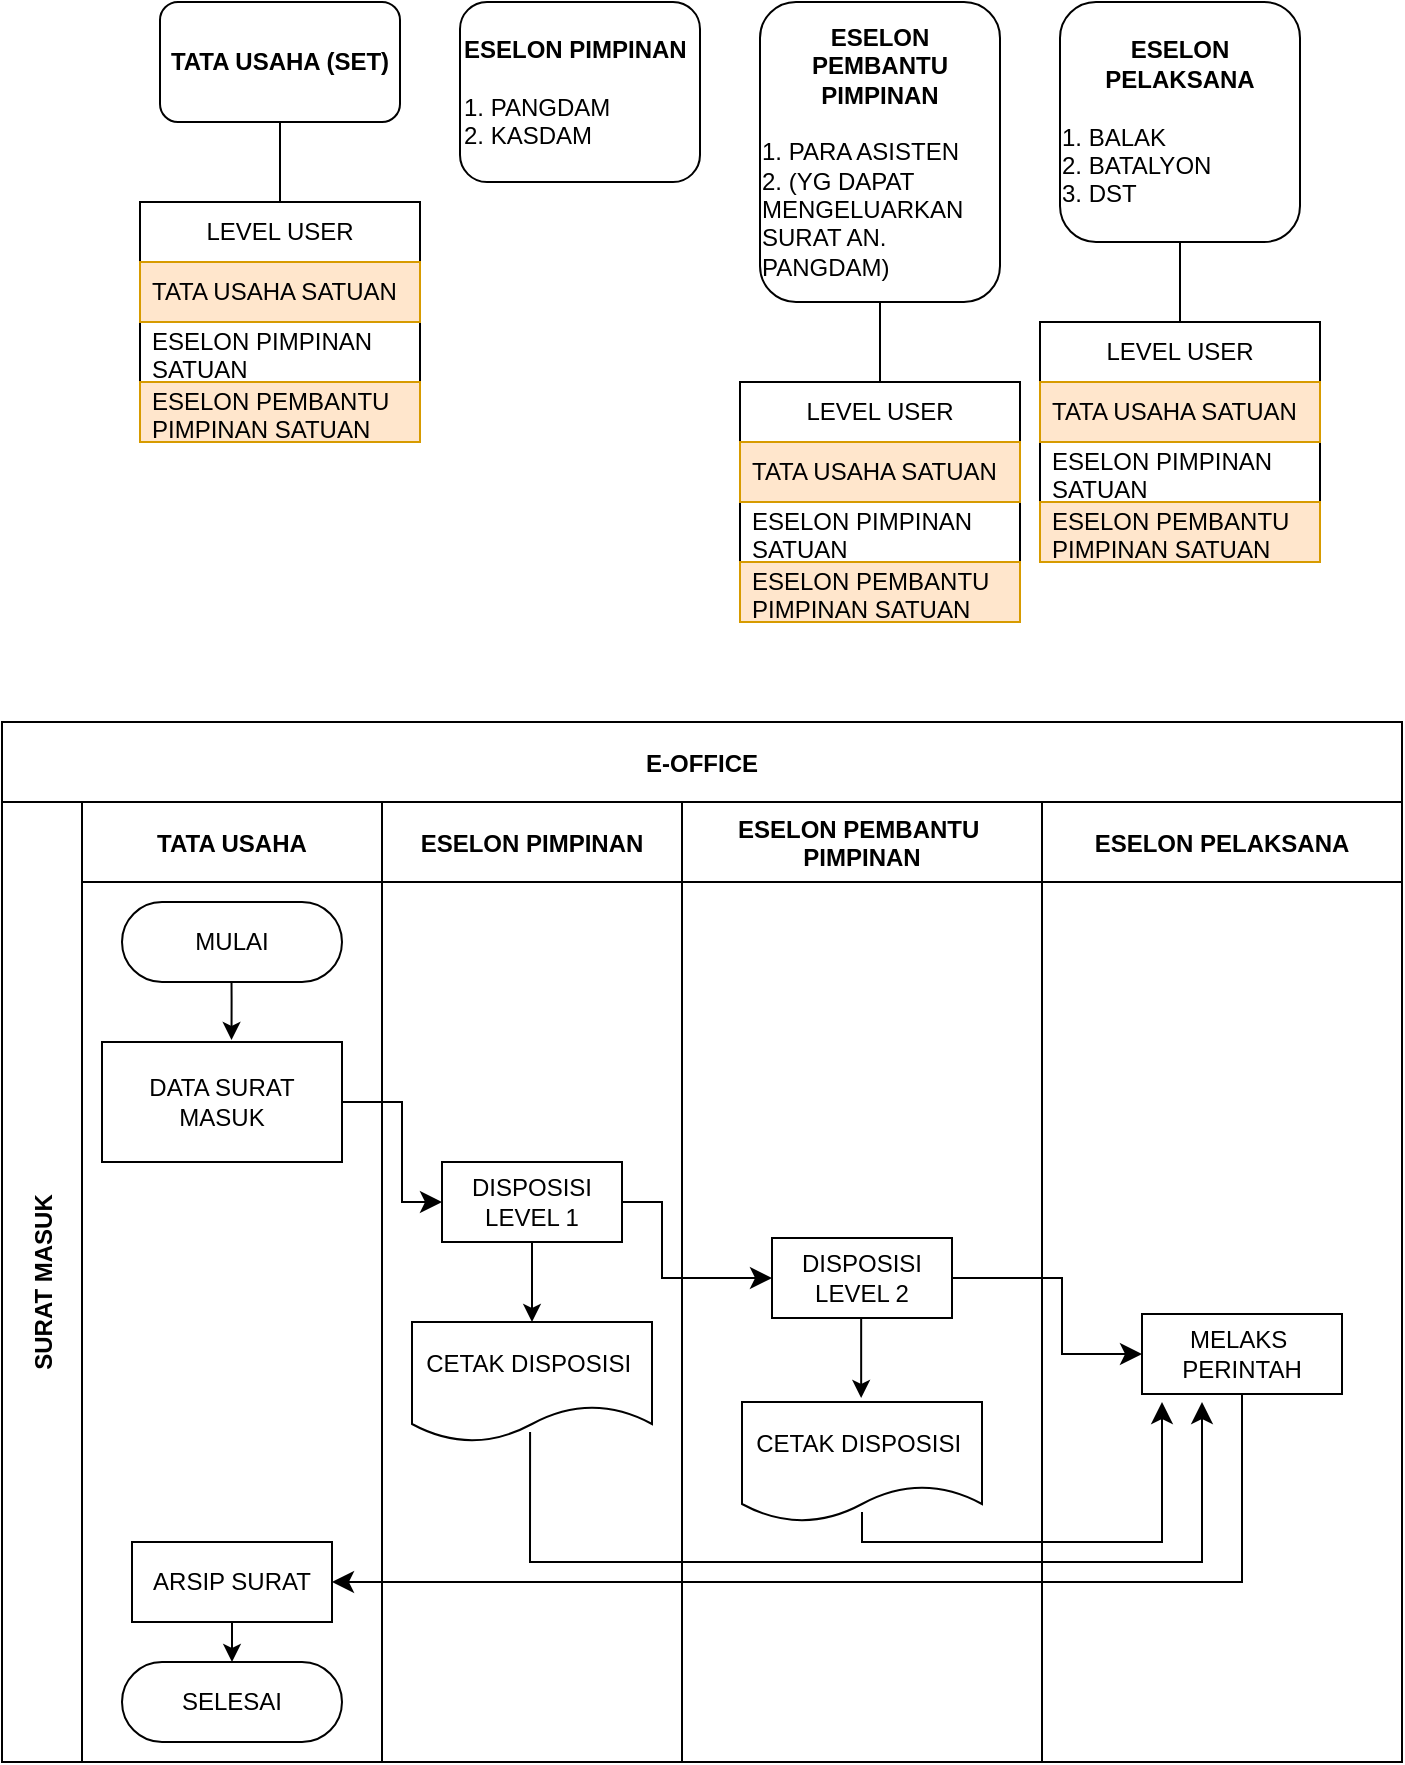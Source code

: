 <mxfile version="24.7.17">
  <diagram id="kgpKYQtTHZ0yAKxKKP6v" name="Page-1">
    <mxGraphModel dx="683" dy="371" grid="0" gridSize="10" guides="1" tooltips="1" connect="1" arrows="1" fold="1" page="1" pageScale="1" pageWidth="850" pageHeight="1100" math="0" shadow="0">
      <root>
        <mxCell id="0" />
        <mxCell id="1" parent="0" />
        <mxCell id="3nuBFxr9cyL0pnOWT2aG-1" value="E-OFFICE" style="shape=table;childLayout=tableLayout;startSize=40;collapsible=0;recursiveResize=0;expand=0;fillColor=none;fontStyle=1" parent="1" vertex="1">
          <mxGeometry x="51" y="530" width="700" height="520" as="geometry" />
        </mxCell>
        <mxCell id="3nuBFxr9cyL0pnOWT2aG-3" value="SURAT MASUK" style="shape=tableRow;horizontal=0;swimlaneHead=0;swimlaneBody=0;top=0;left=0;bottom=0;right=0;fillColor=none;points=[[0,0.5],[1,0.5]];portConstraint=eastwest;startSize=40;collapsible=0;recursiveResize=0;expand=0;fontStyle=1;" parent="3nuBFxr9cyL0pnOWT2aG-1" vertex="1">
          <mxGeometry y="40" width="700" height="480" as="geometry" />
        </mxCell>
        <mxCell id="3nuBFxr9cyL0pnOWT2aG-4" value="TATA USAHA" style="swimlane;swimlaneHead=0;swimlaneBody=0;connectable=0;fillColor=none;startSize=40;collapsible=0;recursiveResize=0;expand=0;fontStyle=1;" parent="3nuBFxr9cyL0pnOWT2aG-3" vertex="1">
          <mxGeometry x="40" width="150" height="480" as="geometry">
            <mxRectangle width="150" height="480" as="alternateBounds" />
          </mxGeometry>
        </mxCell>
        <mxCell id="3nuBFxr9cyL0pnOWT2aG-6" value="MULAI" style="rounded=1;whiteSpace=wrap;html=1;arcSize=50;" parent="3nuBFxr9cyL0pnOWT2aG-4" vertex="1">
          <mxGeometry x="20" y="50" width="110" height="40" as="geometry" />
        </mxCell>
        <mxCell id="eYpfPBhZfu6Fcm4IwKXz-26" style="edgeStyle=orthogonalEdgeStyle;rounded=0;orthogonalLoop=1;jettySize=auto;html=1;" parent="3nuBFxr9cyL0pnOWT2aG-4" edge="1">
          <mxGeometry relative="1" as="geometry">
            <mxPoint x="74.76" y="90" as="sourcePoint" />
            <mxPoint x="74.76" y="119" as="targetPoint" />
            <Array as="points">
              <mxPoint x="74.76" y="99" />
            </Array>
          </mxGeometry>
        </mxCell>
        <mxCell id="eYpfPBhZfu6Fcm4IwKXz-33" value="ARSIP SURAT" style="rounded=0;whiteSpace=wrap;html=1;" parent="3nuBFxr9cyL0pnOWT2aG-4" vertex="1">
          <mxGeometry x="25" y="370" width="100" height="40" as="geometry" />
        </mxCell>
        <mxCell id="eYpfPBhZfu6Fcm4IwKXz-36" value="SELESAI" style="rounded=1;whiteSpace=wrap;html=1;arcSize=50;" parent="3nuBFxr9cyL0pnOWT2aG-4" vertex="1">
          <mxGeometry x="20" y="430" width="110" height="40" as="geometry" />
        </mxCell>
        <mxCell id="eYpfPBhZfu6Fcm4IwKXz-40" value="DATA SURAT MASUK" style="rounded=0;whiteSpace=wrap;html=1;" parent="3nuBFxr9cyL0pnOWT2aG-4" vertex="1">
          <mxGeometry x="10" y="120" width="120" height="60" as="geometry" />
        </mxCell>
        <mxCell id="eYpfPBhZfu6Fcm4IwKXz-48" value="" style="endArrow=classic;html=1;rounded=0;entryX=0.5;entryY=0;entryDx=0;entryDy=0;exitX=0.5;exitY=1;exitDx=0;exitDy=0;" parent="3nuBFxr9cyL0pnOWT2aG-4" source="eYpfPBhZfu6Fcm4IwKXz-33" target="eYpfPBhZfu6Fcm4IwKXz-36" edge="1">
          <mxGeometry width="50" height="50" relative="1" as="geometry">
            <mxPoint x="40" y="430" as="sourcePoint" />
            <mxPoint x="90" y="380" as="targetPoint" />
          </mxGeometry>
        </mxCell>
        <mxCell id="3nuBFxr9cyL0pnOWT2aG-8" value="ESELON PIMPINAN" style="swimlane;swimlaneHead=0;swimlaneBody=0;connectable=0;fillColor=none;startSize=40;collapsible=0;recursiveResize=0;expand=0;fontStyle=1;" parent="3nuBFxr9cyL0pnOWT2aG-3" vertex="1">
          <mxGeometry x="190" width="150" height="480" as="geometry">
            <mxRectangle width="150" height="480" as="alternateBounds" />
          </mxGeometry>
        </mxCell>
        <mxCell id="3nuBFxr9cyL0pnOWT2aG-9" value="DISPOSISI LEVEL 1" style="rounded=0;whiteSpace=wrap;html=1;" parent="3nuBFxr9cyL0pnOWT2aG-8" vertex="1">
          <mxGeometry x="30" y="180" width="90" height="40" as="geometry" />
        </mxCell>
        <mxCell id="eYpfPBhZfu6Fcm4IwKXz-38" value="CETAK DISPOSISI&amp;nbsp;" style="shape=document;whiteSpace=wrap;html=1;boundedLbl=1;" parent="3nuBFxr9cyL0pnOWT2aG-8" vertex="1">
          <mxGeometry x="15" y="260" width="120" height="60" as="geometry" />
        </mxCell>
        <mxCell id="eYpfPBhZfu6Fcm4IwKXz-41" value="" style="endArrow=classic;html=1;rounded=0;entryX=0.5;entryY=0;entryDx=0;entryDy=0;exitX=0.5;exitY=1;exitDx=0;exitDy=0;" parent="3nuBFxr9cyL0pnOWT2aG-8" source="3nuBFxr9cyL0pnOWT2aG-9" target="eYpfPBhZfu6Fcm4IwKXz-38" edge="1">
          <mxGeometry width="50" height="50" relative="1" as="geometry">
            <mxPoint x="200" y="410" as="sourcePoint" />
            <mxPoint x="250" y="360" as="targetPoint" />
          </mxGeometry>
        </mxCell>
        <mxCell id="3nuBFxr9cyL0pnOWT2aG-11" value="ESELON PEMBANTU &#xa;PIMPINAN" style="swimlane;swimlaneHead=0;swimlaneBody=0;connectable=0;fillColor=none;startSize=40;collapsible=0;recursiveResize=0;expand=0;fontStyle=1;" parent="3nuBFxr9cyL0pnOWT2aG-3" vertex="1">
          <mxGeometry x="340" width="180" height="480" as="geometry">
            <mxRectangle width="180" height="480" as="alternateBounds" />
          </mxGeometry>
        </mxCell>
        <mxCell id="eYpfPBhZfu6Fcm4IwKXz-27" value="DISPOSISI LEVEL 2" style="rounded=0;whiteSpace=wrap;html=1;" parent="3nuBFxr9cyL0pnOWT2aG-11" vertex="1">
          <mxGeometry x="45" y="218" width="90" height="40" as="geometry" />
        </mxCell>
        <mxCell id="eYpfPBhZfu6Fcm4IwKXz-42" value="CETAK DISPOSISI&amp;nbsp;" style="shape=document;whiteSpace=wrap;html=1;boundedLbl=1;" parent="3nuBFxr9cyL0pnOWT2aG-11" vertex="1">
          <mxGeometry x="30" y="300" width="120" height="60" as="geometry" />
        </mxCell>
        <mxCell id="eYpfPBhZfu6Fcm4IwKXz-43" value="" style="endArrow=classic;html=1;rounded=0;entryX=0.5;entryY=0;entryDx=0;entryDy=0;exitX=0.5;exitY=1;exitDx=0;exitDy=0;" parent="3nuBFxr9cyL0pnOWT2aG-11" edge="1">
          <mxGeometry width="50" height="50" relative="1" as="geometry">
            <mxPoint x="89.58" y="258" as="sourcePoint" />
            <mxPoint x="89.58" y="298" as="targetPoint" />
          </mxGeometry>
        </mxCell>
        <mxCell id="eYpfPBhZfu6Fcm4IwKXz-44" value="" style="edgeStyle=segmentEdgeStyle;endArrow=classic;html=1;curved=0;rounded=0;endSize=8;startSize=8;exitX=0.492;exitY=0.917;exitDx=0;exitDy=0;exitPerimeter=0;" parent="3nuBFxr9cyL0pnOWT2aG-11" source="eYpfPBhZfu6Fcm4IwKXz-38" edge="1">
          <mxGeometry width="50" height="50" relative="1" as="geometry">
            <mxPoint x="-50" y="380" as="sourcePoint" />
            <mxPoint x="260" y="300" as="targetPoint" />
            <Array as="points">
              <mxPoint x="-76" y="380" />
              <mxPoint x="260" y="380" />
            </Array>
          </mxGeometry>
        </mxCell>
        <mxCell id="eYpfPBhZfu6Fcm4IwKXz-29" value="ESELON PELAKSANA" style="swimlane;swimlaneHead=0;swimlaneBody=0;connectable=0;fillColor=none;startSize=40;collapsible=0;recursiveResize=0;expand=0;fontStyle=1;" parent="3nuBFxr9cyL0pnOWT2aG-3" vertex="1">
          <mxGeometry x="520" width="180" height="480" as="geometry">
            <mxRectangle width="180" height="480" as="alternateBounds" />
          </mxGeometry>
        </mxCell>
        <mxCell id="eYpfPBhZfu6Fcm4IwKXz-30" value="MELAKS&amp;nbsp;&lt;div&gt;PERINTAH&lt;/div&gt;" style="rounded=0;whiteSpace=wrap;html=1;" parent="eYpfPBhZfu6Fcm4IwKXz-29" vertex="1">
          <mxGeometry x="50" y="256" width="100" height="40" as="geometry" />
        </mxCell>
        <mxCell id="eYpfPBhZfu6Fcm4IwKXz-45" value="" style="edgeStyle=segmentEdgeStyle;endArrow=classic;html=1;curved=0;rounded=0;endSize=8;startSize=8;exitX=0.492;exitY=0.917;exitDx=0;exitDy=0;exitPerimeter=0;" parent="eYpfPBhZfu6Fcm4IwKXz-29" edge="1">
          <mxGeometry width="50" height="50" relative="1" as="geometry">
            <mxPoint x="-90" y="355" as="sourcePoint" />
            <mxPoint x="60" y="300" as="targetPoint" />
            <Array as="points">
              <mxPoint x="-90" y="370" />
              <mxPoint x="60" y="370" />
            </Array>
          </mxGeometry>
        </mxCell>
        <mxCell id="eYpfPBhZfu6Fcm4IwKXz-24" value="" style="edgeStyle=segmentEdgeStyle;endArrow=classic;html=1;curved=0;rounded=0;endSize=8;startSize=8;exitX=1;exitY=0.5;exitDx=0;exitDy=0;entryX=0;entryY=0.5;entryDx=0;entryDy=0;" parent="3nuBFxr9cyL0pnOWT2aG-3" source="eYpfPBhZfu6Fcm4IwKXz-40" target="3nuBFxr9cyL0pnOWT2aG-9" edge="1">
          <mxGeometry width="50" height="50" relative="1" as="geometry">
            <mxPoint x="112.5" y="180" as="sourcePoint" />
            <mxPoint x="650" y="170" as="targetPoint" />
            <Array as="points">
              <mxPoint x="200" y="150" />
              <mxPoint x="200" y="200" />
            </Array>
          </mxGeometry>
        </mxCell>
        <mxCell id="eYpfPBhZfu6Fcm4IwKXz-35" value="" style="edgeStyle=segmentEdgeStyle;endArrow=classic;html=1;curved=0;rounded=0;endSize=8;startSize=8;exitX=0.5;exitY=1;exitDx=0;exitDy=0;" parent="3nuBFxr9cyL0pnOWT2aG-3" source="eYpfPBhZfu6Fcm4IwKXz-30" target="eYpfPBhZfu6Fcm4IwKXz-33" edge="1">
          <mxGeometry width="50" height="50" relative="1" as="geometry">
            <mxPoint x="620" y="310" as="sourcePoint" />
            <mxPoint x="210" y="328" as="targetPoint" />
            <Array as="points">
              <mxPoint x="620" y="390" />
            </Array>
          </mxGeometry>
        </mxCell>
        <mxCell id="eYpfPBhZfu6Fcm4IwKXz-28" value="" style="edgeStyle=segmentEdgeStyle;endArrow=classic;html=1;curved=0;rounded=0;endSize=8;startSize=8;entryX=0;entryY=0.5;entryDx=0;entryDy=0;exitX=1;exitY=0.5;exitDx=0;exitDy=0;" parent="3nuBFxr9cyL0pnOWT2aG-3" source="3nuBFxr9cyL0pnOWT2aG-9" target="eYpfPBhZfu6Fcm4IwKXz-27" edge="1">
          <mxGeometry width="50" height="50" relative="1" as="geometry">
            <mxPoint x="300" y="260" as="sourcePoint" />
            <mxPoint x="380" y="238" as="targetPoint" />
            <Array as="points">
              <mxPoint x="330" y="200" />
              <mxPoint x="330" y="238" />
            </Array>
          </mxGeometry>
        </mxCell>
        <mxCell id="eYpfPBhZfu6Fcm4IwKXz-32" value="" style="edgeStyle=segmentEdgeStyle;endArrow=classic;html=1;curved=0;rounded=0;endSize=8;startSize=8;entryX=0;entryY=0.5;entryDx=0;entryDy=0;exitX=1;exitY=0.5;exitDx=0;exitDy=0;" parent="3nuBFxr9cyL0pnOWT2aG-3" source="eYpfPBhZfu6Fcm4IwKXz-27" target="eYpfPBhZfu6Fcm4IwKXz-30" edge="1">
          <mxGeometry width="50" height="50" relative="1" as="geometry">
            <mxPoint x="530" y="258" as="sourcePoint" />
            <mxPoint x="555" y="276" as="targetPoint" />
            <Array as="points">
              <mxPoint x="530" y="238" />
              <mxPoint x="530" y="276" />
            </Array>
          </mxGeometry>
        </mxCell>
        <mxCell id="56gJVW8EYQh7qOzdIpQb-1" value="&lt;b&gt;TATA USAHA (SET)&lt;/b&gt;" style="rounded=1;whiteSpace=wrap;html=1;" vertex="1" parent="1">
          <mxGeometry x="130" y="170" width="120" height="60" as="geometry" />
        </mxCell>
        <mxCell id="56gJVW8EYQh7qOzdIpQb-2" value="&lt;b&gt;ESELON PIMPINAN&lt;/b&gt;&lt;div&gt;&lt;br&gt;&lt;/div&gt;&lt;div&gt;1. PANGDAM&lt;/div&gt;&lt;div&gt;2. KASDAM&lt;/div&gt;" style="rounded=1;whiteSpace=wrap;html=1;align=left;" vertex="1" parent="1">
          <mxGeometry x="280" y="170" width="120" height="90" as="geometry" />
        </mxCell>
        <mxCell id="56gJVW8EYQh7qOzdIpQb-3" value="&lt;b&gt;ESELON PEMBANTU PIMPINAN&lt;/b&gt;&lt;div&gt;&lt;br&gt;&lt;/div&gt;&lt;div style=&quot;text-align: left;&quot;&gt;1. PARA ASISTEN&lt;/div&gt;&lt;div style=&quot;text-align: left;&quot;&gt;2. (YG DAPAT MENGELUARKAN SURAT AN. PANGDAM)&lt;/div&gt;" style="rounded=1;whiteSpace=wrap;html=1;" vertex="1" parent="1">
          <mxGeometry x="430" y="170" width="120" height="150" as="geometry" />
        </mxCell>
        <mxCell id="56gJVW8EYQh7qOzdIpQb-4" value="&lt;b&gt;ESELON PELAKSANA&lt;/b&gt;&lt;div&gt;&lt;br&gt;&lt;/div&gt;&lt;div style=&quot;text-align: left;&quot;&gt;1. BALAK&lt;/div&gt;&lt;div style=&quot;text-align: left;&quot;&gt;2. BATALYON&amp;nbsp;&lt;/div&gt;&lt;div style=&quot;text-align: left;&quot;&gt;3. DST&lt;/div&gt;" style="rounded=1;whiteSpace=wrap;html=1;" vertex="1" parent="1">
          <mxGeometry x="580" y="170" width="120" height="120" as="geometry" />
        </mxCell>
        <mxCell id="56gJVW8EYQh7qOzdIpQb-6" value="LEVEL USER" style="swimlane;fontStyle=0;childLayout=stackLayout;horizontal=1;startSize=30;horizontalStack=0;resizeParent=1;resizeParentMax=0;resizeLast=0;collapsible=1;marginBottom=0;whiteSpace=wrap;html=1;" vertex="1" parent="1">
          <mxGeometry x="120" y="270" width="140" height="120" as="geometry" />
        </mxCell>
        <mxCell id="56gJVW8EYQh7qOzdIpQb-7" value="TATA USAHA SATUAN" style="text;strokeColor=#d79b00;fillColor=#ffe6cc;align=left;verticalAlign=middle;spacingLeft=4;spacingRight=4;overflow=hidden;points=[[0,0.5],[1,0.5]];portConstraint=eastwest;rotatable=0;whiteSpace=wrap;html=1;" vertex="1" parent="56gJVW8EYQh7qOzdIpQb-6">
          <mxGeometry y="30" width="140" height="30" as="geometry" />
        </mxCell>
        <mxCell id="56gJVW8EYQh7qOzdIpQb-8" value="ESELON PIMPINAN SATUAN" style="text;strokeColor=none;fillColor=none;align=left;verticalAlign=middle;spacingLeft=4;spacingRight=4;overflow=hidden;points=[[0,0.5],[1,0.5]];portConstraint=eastwest;rotatable=0;whiteSpace=wrap;html=1;" vertex="1" parent="56gJVW8EYQh7qOzdIpQb-6">
          <mxGeometry y="60" width="140" height="30" as="geometry" />
        </mxCell>
        <mxCell id="56gJVW8EYQh7qOzdIpQb-9" value="ESELON PEMBANTU PIMPINAN SATUAN" style="text;align=left;verticalAlign=middle;spacingLeft=4;spacingRight=4;overflow=hidden;points=[[0,0.5],[1,0.5]];portConstraint=eastwest;rotatable=0;whiteSpace=wrap;html=1;fillColor=#ffe6cc;strokeColor=#d79b00;" vertex="1" parent="56gJVW8EYQh7qOzdIpQb-6">
          <mxGeometry y="90" width="140" height="30" as="geometry" />
        </mxCell>
        <mxCell id="56gJVW8EYQh7qOzdIpQb-10" value="" style="endArrow=none;html=1;rounded=0;entryX=0.5;entryY=1;entryDx=0;entryDy=0;" edge="1" parent="1" source="56gJVW8EYQh7qOzdIpQb-6" target="56gJVW8EYQh7qOzdIpQb-1">
          <mxGeometry width="50" height="50" relative="1" as="geometry">
            <mxPoint x="400" y="430" as="sourcePoint" />
            <mxPoint x="450" y="380" as="targetPoint" />
          </mxGeometry>
        </mxCell>
        <mxCell id="56gJVW8EYQh7qOzdIpQb-11" value="LEVEL USER" style="swimlane;fontStyle=0;childLayout=stackLayout;horizontal=1;startSize=30;horizontalStack=0;resizeParent=1;resizeParentMax=0;resizeLast=0;collapsible=1;marginBottom=0;whiteSpace=wrap;html=1;" vertex="1" parent="1">
          <mxGeometry x="420" y="360" width="140" height="120" as="geometry" />
        </mxCell>
        <mxCell id="56gJVW8EYQh7qOzdIpQb-12" value="TATA USAHA SATUAN" style="text;strokeColor=#d79b00;fillColor=#ffe6cc;align=left;verticalAlign=middle;spacingLeft=4;spacingRight=4;overflow=hidden;points=[[0,0.5],[1,0.5]];portConstraint=eastwest;rotatable=0;whiteSpace=wrap;html=1;" vertex="1" parent="56gJVW8EYQh7qOzdIpQb-11">
          <mxGeometry y="30" width="140" height="30" as="geometry" />
        </mxCell>
        <mxCell id="56gJVW8EYQh7qOzdIpQb-13" value="ESELON PIMPINAN SATUAN" style="text;strokeColor=none;fillColor=none;align=left;verticalAlign=middle;spacingLeft=4;spacingRight=4;overflow=hidden;points=[[0,0.5],[1,0.5]];portConstraint=eastwest;rotatable=0;whiteSpace=wrap;html=1;" vertex="1" parent="56gJVW8EYQh7qOzdIpQb-11">
          <mxGeometry y="60" width="140" height="30" as="geometry" />
        </mxCell>
        <mxCell id="56gJVW8EYQh7qOzdIpQb-14" value="ESELON PEMBANTU PIMPINAN SATUAN" style="text;align=left;verticalAlign=middle;spacingLeft=4;spacingRight=4;overflow=hidden;points=[[0,0.5],[1,0.5]];portConstraint=eastwest;rotatable=0;whiteSpace=wrap;html=1;fillColor=#ffe6cc;strokeColor=#d79b00;" vertex="1" parent="56gJVW8EYQh7qOzdIpQb-11">
          <mxGeometry y="90" width="140" height="30" as="geometry" />
        </mxCell>
        <mxCell id="56gJVW8EYQh7qOzdIpQb-15" value="" style="endArrow=none;html=1;rounded=0;entryX=0.5;entryY=1;entryDx=0;entryDy=0;" edge="1" parent="1" source="56gJVW8EYQh7qOzdIpQb-11">
          <mxGeometry width="50" height="50" relative="1" as="geometry">
            <mxPoint x="700" y="520" as="sourcePoint" />
            <mxPoint x="490" y="320" as="targetPoint" />
          </mxGeometry>
        </mxCell>
        <mxCell id="56gJVW8EYQh7qOzdIpQb-16" value="LEVEL USER" style="swimlane;fontStyle=0;childLayout=stackLayout;horizontal=1;startSize=30;horizontalStack=0;resizeParent=1;resizeParentMax=0;resizeLast=0;collapsible=1;marginBottom=0;whiteSpace=wrap;html=1;" vertex="1" parent="1">
          <mxGeometry x="570" y="330" width="140" height="120" as="geometry" />
        </mxCell>
        <mxCell id="56gJVW8EYQh7qOzdIpQb-17" value="TATA USAHA SATUAN" style="text;strokeColor=#d79b00;fillColor=#ffe6cc;align=left;verticalAlign=middle;spacingLeft=4;spacingRight=4;overflow=hidden;points=[[0,0.5],[1,0.5]];portConstraint=eastwest;rotatable=0;whiteSpace=wrap;html=1;" vertex="1" parent="56gJVW8EYQh7qOzdIpQb-16">
          <mxGeometry y="30" width="140" height="30" as="geometry" />
        </mxCell>
        <mxCell id="56gJVW8EYQh7qOzdIpQb-18" value="ESELON PIMPINAN SATUAN" style="text;strokeColor=none;fillColor=none;align=left;verticalAlign=middle;spacingLeft=4;spacingRight=4;overflow=hidden;points=[[0,0.5],[1,0.5]];portConstraint=eastwest;rotatable=0;whiteSpace=wrap;html=1;" vertex="1" parent="56gJVW8EYQh7qOzdIpQb-16">
          <mxGeometry y="60" width="140" height="30" as="geometry" />
        </mxCell>
        <mxCell id="56gJVW8EYQh7qOzdIpQb-19" value="ESELON PEMBANTU PIMPINAN SATUAN" style="text;align=left;verticalAlign=middle;spacingLeft=4;spacingRight=4;overflow=hidden;points=[[0,0.5],[1,0.5]];portConstraint=eastwest;rotatable=0;whiteSpace=wrap;html=1;fillColor=#ffe6cc;strokeColor=#d79b00;" vertex="1" parent="56gJVW8EYQh7qOzdIpQb-16">
          <mxGeometry y="90" width="140" height="30" as="geometry" />
        </mxCell>
        <mxCell id="56gJVW8EYQh7qOzdIpQb-20" value="" style="endArrow=none;html=1;rounded=0;entryX=0.5;entryY=1;entryDx=0;entryDy=0;" edge="1" parent="1" source="56gJVW8EYQh7qOzdIpQb-16">
          <mxGeometry width="50" height="50" relative="1" as="geometry">
            <mxPoint x="850" y="490" as="sourcePoint" />
            <mxPoint x="640" y="290" as="targetPoint" />
          </mxGeometry>
        </mxCell>
      </root>
    </mxGraphModel>
  </diagram>
</mxfile>
